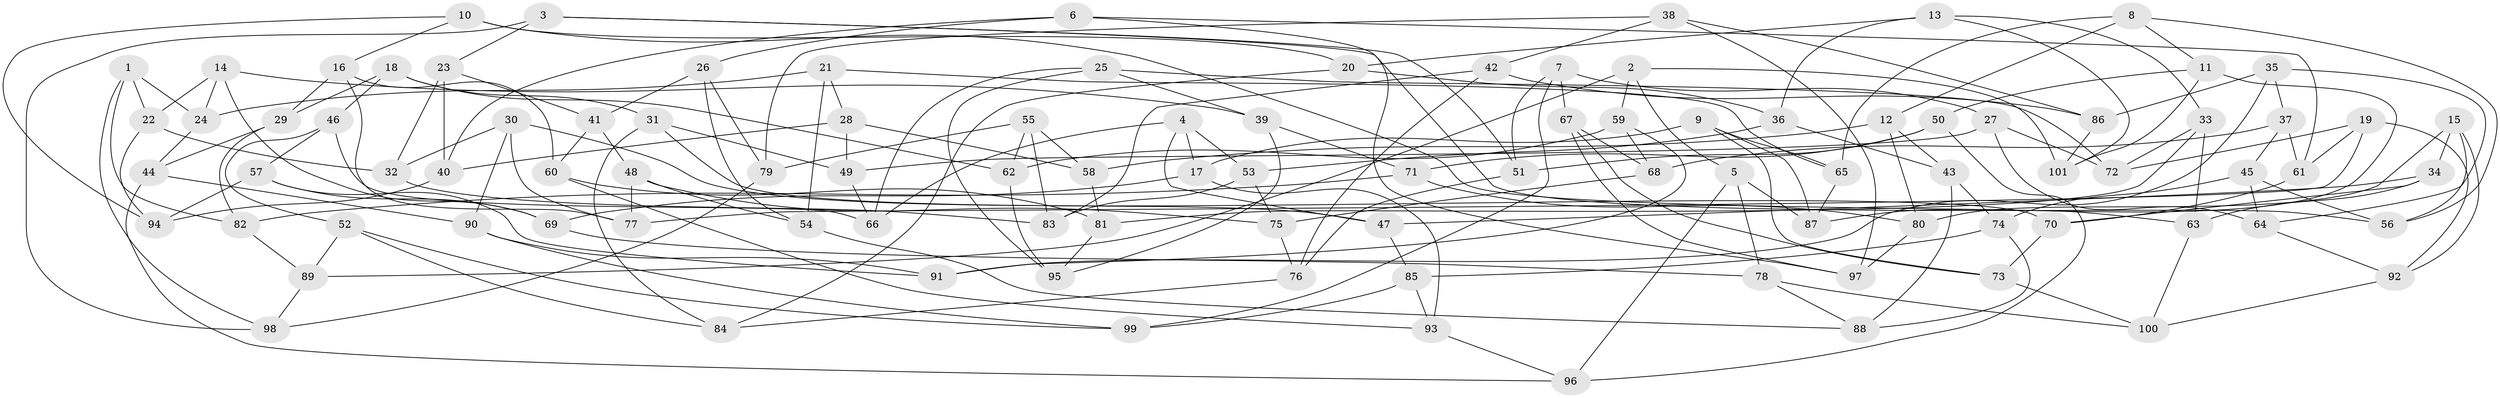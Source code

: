// Generated by graph-tools (version 1.1) at 2025/37/03/09/25 02:37:59]
// undirected, 101 vertices, 202 edges
graph export_dot {
graph [start="1"]
  node [color=gray90,style=filled];
  1;
  2;
  3;
  4;
  5;
  6;
  7;
  8;
  9;
  10;
  11;
  12;
  13;
  14;
  15;
  16;
  17;
  18;
  19;
  20;
  21;
  22;
  23;
  24;
  25;
  26;
  27;
  28;
  29;
  30;
  31;
  32;
  33;
  34;
  35;
  36;
  37;
  38;
  39;
  40;
  41;
  42;
  43;
  44;
  45;
  46;
  47;
  48;
  49;
  50;
  51;
  52;
  53;
  54;
  55;
  56;
  57;
  58;
  59;
  60;
  61;
  62;
  63;
  64;
  65;
  66;
  67;
  68;
  69;
  70;
  71;
  72;
  73;
  74;
  75;
  76;
  77;
  78;
  79;
  80;
  81;
  82;
  83;
  84;
  85;
  86;
  87;
  88;
  89;
  90;
  91;
  92;
  93;
  94;
  95;
  96;
  97;
  98;
  99;
  100;
  101;
  1 -- 82;
  1 -- 24;
  1 -- 22;
  1 -- 98;
  2 -- 89;
  2 -- 5;
  2 -- 59;
  2 -- 101;
  3 -- 98;
  3 -- 56;
  3 -- 51;
  3 -- 23;
  4 -- 17;
  4 -- 47;
  4 -- 66;
  4 -- 53;
  5 -- 87;
  5 -- 96;
  5 -- 78;
  6 -- 97;
  6 -- 26;
  6 -- 40;
  6 -- 61;
  7 -- 67;
  7 -- 99;
  7 -- 51;
  7 -- 27;
  8 -- 65;
  8 -- 56;
  8 -- 11;
  8 -- 12;
  9 -- 87;
  9 -- 73;
  9 -- 17;
  9 -- 65;
  10 -- 94;
  10 -- 16;
  10 -- 63;
  10 -- 20;
  11 -- 87;
  11 -- 50;
  11 -- 101;
  12 -- 43;
  12 -- 58;
  12 -- 80;
  13 -- 101;
  13 -- 36;
  13 -- 33;
  13 -- 20;
  14 -- 22;
  14 -- 39;
  14 -- 69;
  14 -- 24;
  15 -- 92;
  15 -- 80;
  15 -- 34;
  15 -- 56;
  16 -- 29;
  16 -- 60;
  16 -- 77;
  17 -- 69;
  17 -- 93;
  18 -- 46;
  18 -- 31;
  18 -- 29;
  18 -- 62;
  19 -- 77;
  19 -- 72;
  19 -- 92;
  19 -- 61;
  20 -- 36;
  20 -- 84;
  21 -- 54;
  21 -- 28;
  21 -- 65;
  21 -- 24;
  22 -- 32;
  22 -- 94;
  23 -- 32;
  23 -- 41;
  23 -- 40;
  24 -- 44;
  25 -- 39;
  25 -- 95;
  25 -- 72;
  25 -- 66;
  26 -- 41;
  26 -- 79;
  26 -- 54;
  27 -- 64;
  27 -- 72;
  27 -- 49;
  28 -- 40;
  28 -- 58;
  28 -- 49;
  29 -- 44;
  29 -- 82;
  30 -- 90;
  30 -- 32;
  30 -- 47;
  30 -- 77;
  31 -- 84;
  31 -- 70;
  31 -- 49;
  32 -- 83;
  33 -- 63;
  33 -- 72;
  33 -- 81;
  34 -- 47;
  34 -- 63;
  34 -- 70;
  35 -- 37;
  35 -- 64;
  35 -- 91;
  35 -- 86;
  36 -- 43;
  36 -- 53;
  37 -- 45;
  37 -- 61;
  37 -- 68;
  38 -- 79;
  38 -- 97;
  38 -- 86;
  38 -- 42;
  39 -- 71;
  39 -- 95;
  40 -- 94;
  41 -- 60;
  41 -- 48;
  42 -- 76;
  42 -- 86;
  42 -- 83;
  43 -- 88;
  43 -- 74;
  44 -- 90;
  44 -- 96;
  45 -- 64;
  45 -- 74;
  45 -- 56;
  46 -- 57;
  46 -- 52;
  46 -- 66;
  47 -- 85;
  48 -- 54;
  48 -- 75;
  48 -- 77;
  49 -- 66;
  50 -- 71;
  50 -- 96;
  50 -- 51;
  51 -- 76;
  52 -- 99;
  52 -- 89;
  52 -- 84;
  53 -- 83;
  53 -- 75;
  54 -- 88;
  55 -- 83;
  55 -- 62;
  55 -- 58;
  55 -- 79;
  57 -- 94;
  57 -- 69;
  57 -- 91;
  58 -- 81;
  59 -- 62;
  59 -- 68;
  59 -- 91;
  60 -- 81;
  60 -- 93;
  61 -- 70;
  62 -- 95;
  63 -- 100;
  64 -- 92;
  65 -- 87;
  67 -- 73;
  67 -- 68;
  67 -- 97;
  68 -- 75;
  69 -- 78;
  70 -- 73;
  71 -- 80;
  71 -- 82;
  73 -- 100;
  74 -- 88;
  74 -- 85;
  75 -- 76;
  76 -- 84;
  78 -- 100;
  78 -- 88;
  79 -- 98;
  80 -- 97;
  81 -- 95;
  82 -- 89;
  85 -- 99;
  85 -- 93;
  86 -- 101;
  89 -- 98;
  90 -- 99;
  90 -- 91;
  92 -- 100;
  93 -- 96;
}
